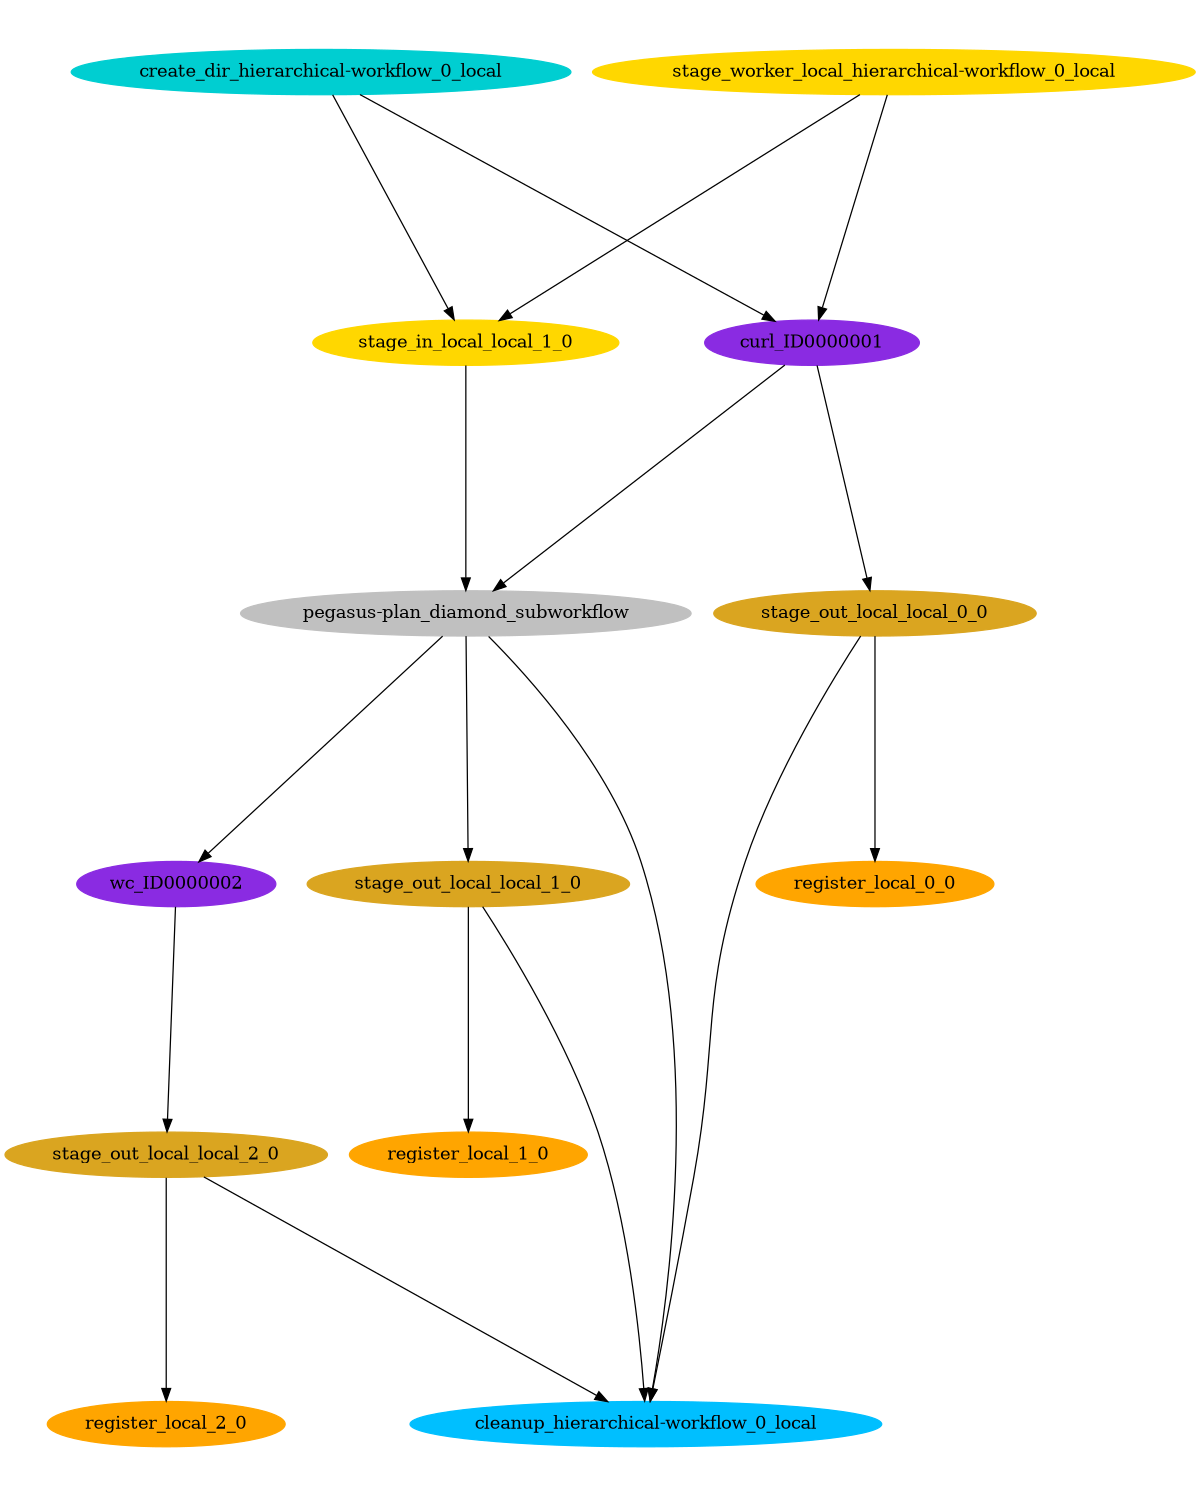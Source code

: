digraph E {
size="8.0,10.0"
ratio=fill
node [shape=ellipse]
edge [arrowhead=normal, arrowsize=1.0]
	"curl_ID0000001" [color=blueviolet,style=filled,label="curl_ID0000001"]
	"create_dir_hierarchical-workflow_0_local" [color=darkturquoise,style=filled,label="create_dir_hierarchical-workflow_0_local"]
	"stage_out_local_local_2_0" [color=goldenrod,style=filled,label="stage_out_local_local_2_0"]
	"stage_out_local_local_1_0" [color=goldenrod,style=filled,label="stage_out_local_local_1_0"]
	"stage_out_local_local_0_0" [color=goldenrod,style=filled,label="stage_out_local_local_0_0"]
	"wc_ID0000002" [color=blueviolet,style=filled,label="wc_ID0000002"]
	"stage_worker_local_hierarchical-workflow_0_local" [color=gold,style=filled,label="stage_worker_local_hierarchical-workflow_0_local"]
	"stage_in_local_local_1_0" [color=gold,style=filled,label="stage_in_local_local_1_0"]
	"cleanup_hierarchical-workflow_0_local" [color=deepskyblue,style=filled,label="cleanup_hierarchical-workflow_0_local"]
	"register_local_2_0" [color=orange,style=filled,label="register_local_2_0"]
	"register_local_1_0" [color=orange,style=filled,label="register_local_1_0"]
	"register_local_0_0" [color=orange,style=filled,label="register_local_0_0"]
	"pegasus-plan_diamond_subworkflow" [color=grey,style=filled,label="pegasus-plan_diamond_subworkflow"]

	"curl_ID0000001" -> "stage_out_local_local_0_0"
	"curl_ID0000001" -> "pegasus-plan_diamond_subworkflow"
	"create_dir_hierarchical-workflow_0_local" -> "curl_ID0000001"
	"create_dir_hierarchical-workflow_0_local" -> "stage_in_local_local_1_0"
	"stage_out_local_local_2_0" -> "register_local_2_0"
	"stage_out_local_local_2_0" -> "cleanup_hierarchical-workflow_0_local"
	"stage_out_local_local_1_0" -> "register_local_1_0"
	"stage_out_local_local_1_0" -> "cleanup_hierarchical-workflow_0_local"
	"stage_out_local_local_0_0" -> "register_local_0_0"
	"stage_out_local_local_0_0" -> "cleanup_hierarchical-workflow_0_local"
	"wc_ID0000002" -> "stage_out_local_local_2_0"
	"stage_worker_local_hierarchical-workflow_0_local" -> "curl_ID0000001"
	"stage_worker_local_hierarchical-workflow_0_local" -> "stage_in_local_local_1_0"
	"stage_in_local_local_1_0" -> "pegasus-plan_diamond_subworkflow"
	"pegasus-plan_diamond_subworkflow" -> "stage_out_local_local_1_0"
	"pegasus-plan_diamond_subworkflow" -> "wc_ID0000002"
	"pegasus-plan_diamond_subworkflow" -> "cleanup_hierarchical-workflow_0_local"
}
